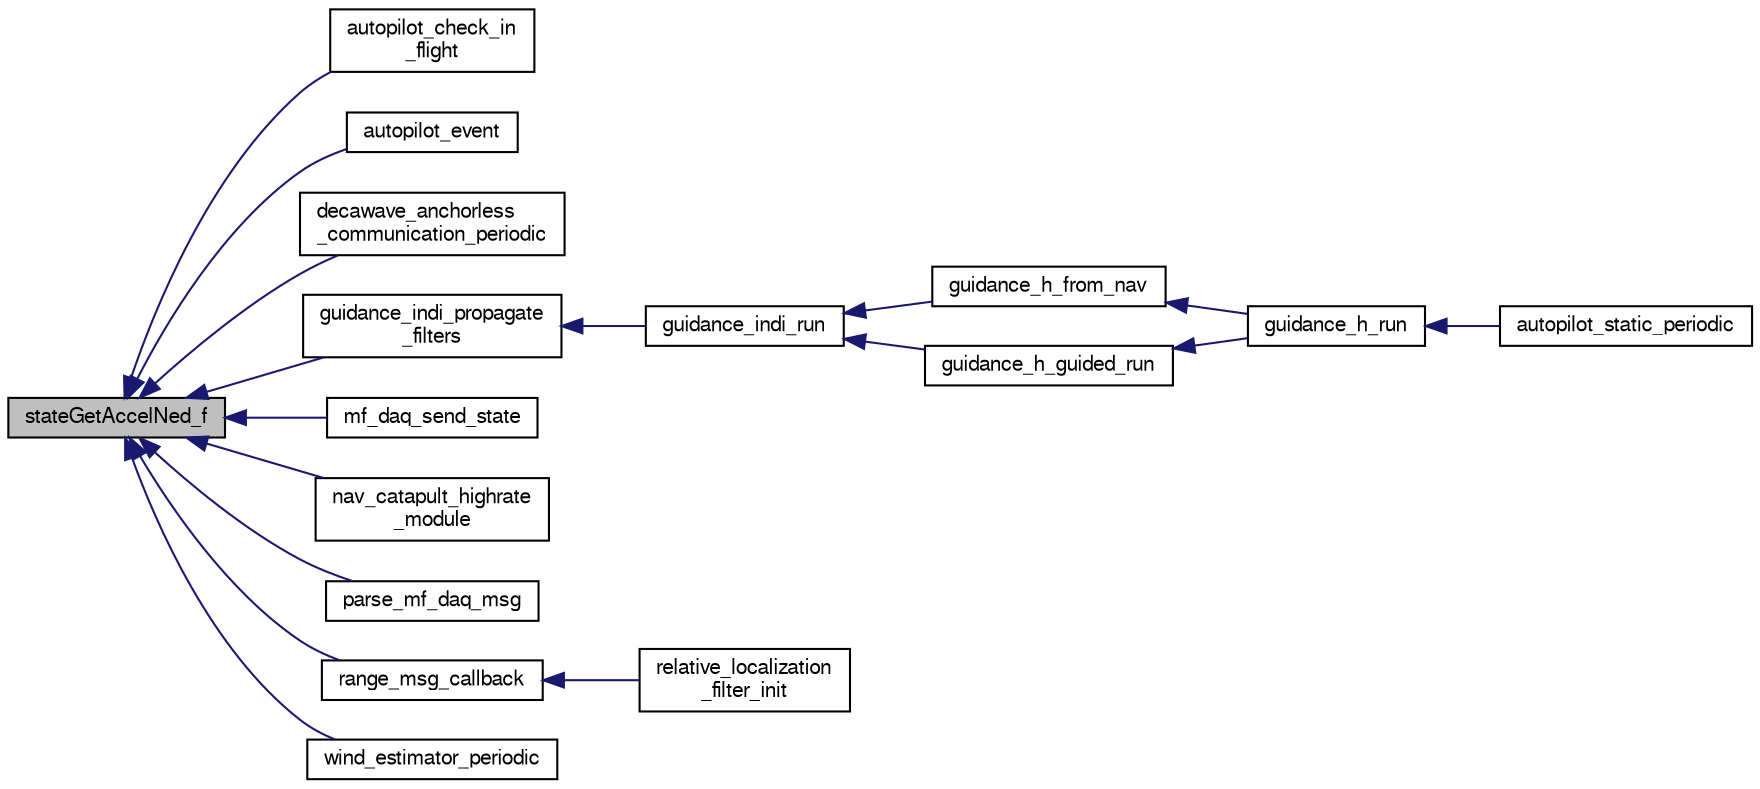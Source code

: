 digraph "stateGetAccelNed_f"
{
  edge [fontname="FreeSans",fontsize="10",labelfontname="FreeSans",labelfontsize="10"];
  node [fontname="FreeSans",fontsize="10",shape=record];
  rankdir="LR";
  Node1 [label="stateGetAccelNed_f",height=0.2,width=0.4,color="black", fillcolor="grey75", style="filled", fontcolor="black"];
  Node1 -> Node2 [dir="back",color="midnightblue",fontsize="10",style="solid",fontname="FreeSans"];
  Node2 [label="autopilot_check_in\l_flight",height=0.2,width=0.4,color="black", fillcolor="white", style="filled",URL="$rotorcraft_2autopilot__firmware_8c.html#a8a5717e6ffce00d9926abc6c56336852",tooltip="in flight check utility function "];
  Node1 -> Node3 [dir="back",color="midnightblue",fontsize="10",style="solid",fontname="FreeSans"];
  Node3 [label="autopilot_event",height=0.2,width=0.4,color="black", fillcolor="white", style="filled",URL="$rotorcraft_2autopilot__firmware_8c.html#a0af571252a9b9c534b5fe24a4ef4d20d",tooltip="autopilot event function "];
  Node1 -> Node4 [dir="back",color="midnightblue",fontsize="10",style="solid",fontname="FreeSans"];
  Node4 [label="decawave_anchorless\l_communication_periodic",height=0.2,width=0.4,color="black", fillcolor="white", style="filled",URL="$decawave__anchorless__communication_8h.html#a666f8ed1285e6941cc47eeef8857a2bd",tooltip="This function periodically sends state data over the serial (which is received by the arduino) ..."];
  Node1 -> Node5 [dir="back",color="midnightblue",fontsize="10",style="solid",fontname="FreeSans"];
  Node5 [label="guidance_indi_propagate\l_filters",height=0.2,width=0.4,color="black", fillcolor="white", style="filled",URL="$guidance__indi_8c.html#a777bf559723c4e1ba1e9ae8d51572fff",tooltip="Low pass the accelerometer measurements to remove noise from vibrations. "];
  Node5 -> Node6 [dir="back",color="midnightblue",fontsize="10",style="solid",fontname="FreeSans"];
  Node6 [label="guidance_indi_run",height=0.2,width=0.4,color="black", fillcolor="white", style="filled",URL="$guidance__indi__hybrid_8h.html#afa3b5095f6b5beadbb8662d3b3519bc9"];
  Node6 -> Node7 [dir="back",color="midnightblue",fontsize="10",style="solid",fontname="FreeSans"];
  Node7 [label="guidance_h_from_nav",height=0.2,width=0.4,color="black", fillcolor="white", style="filled",URL="$rotorcraft_2guidance_2guidance__h_8h.html#a609bdd40f9f6aeac4b4d493ffabd24d5",tooltip="Set horizontal guidance from NAV and run control loop. "];
  Node7 -> Node8 [dir="back",color="midnightblue",fontsize="10",style="solid",fontname="FreeSans"];
  Node8 [label="guidance_h_run",height=0.2,width=0.4,color="black", fillcolor="white", style="filled",URL="$rotorcraft_2guidance_2guidance__h_8h.html#afff2f6a359638c74d5d1051c3edfa554"];
  Node8 -> Node9 [dir="back",color="midnightblue",fontsize="10",style="solid",fontname="FreeSans"];
  Node9 [label="autopilot_static_periodic",height=0.2,width=0.4,color="black", fillcolor="white", style="filled",URL="$rotorcraft_2autopilot__static_8c.html#a81ff7c3a0611cb76bfbd35fc817070d6"];
  Node6 -> Node10 [dir="back",color="midnightblue",fontsize="10",style="solid",fontname="FreeSans"];
  Node10 [label="guidance_h_guided_run",height=0.2,width=0.4,color="black", fillcolor="white", style="filled",URL="$rotorcraft_2guidance_2guidance__h_8h.html#a60716914dafeccd7ab74967606ae4045",tooltip="Run GUIDED mode control. "];
  Node10 -> Node8 [dir="back",color="midnightblue",fontsize="10",style="solid",fontname="FreeSans"];
  Node1 -> Node11 [dir="back",color="midnightblue",fontsize="10",style="solid",fontname="FreeSans"];
  Node11 [label="mf_daq_send_state",height=0.2,width=0.4,color="black", fillcolor="white", style="filled",URL="$meteo__france__DAQ_8h.html#a428cd9287f9e24f69dd92d696e0a053a"];
  Node1 -> Node12 [dir="back",color="midnightblue",fontsize="10",style="solid",fontname="FreeSans"];
  Node12 [label="nav_catapult_highrate\l_module",height=0.2,width=0.4,color="black", fillcolor="white", style="filled",URL="$nav__catapult_8h.html#afc9cb27f8b568c7117d4fc7bfd09afbc"];
  Node1 -> Node13 [dir="back",color="midnightblue",fontsize="10",style="solid",fontname="FreeSans"];
  Node13 [label="parse_mf_daq_msg",height=0.2,width=0.4,color="black", fillcolor="white", style="filled",URL="$meteo__france__DAQ_8h.html#a5eac3ac3a7ca67f41b81350f2d0f7f0d"];
  Node1 -> Node14 [dir="back",color="midnightblue",fontsize="10",style="solid",fontname="FreeSans"];
  Node14 [label="range_msg_callback",height=0.2,width=0.4,color="black", fillcolor="white", style="filled",URL="$relative__localization__filter_8c.html#a9a5ee6ec3e44ff9f7cea260d969d6ddf"];
  Node14 -> Node15 [dir="back",color="midnightblue",fontsize="10",style="solid",fontname="FreeSans"];
  Node15 [label="relative_localization\l_filter_init",height=0.2,width=0.4,color="black", fillcolor="white", style="filled",URL="$relative__localization__filter_8h.html#a6da4d8bf05d9240f503606d63b6be761"];
  Node1 -> Node16 [dir="back",color="midnightblue",fontsize="10",style="solid",fontname="FreeSans"];
  Node16 [label="wind_estimator_periodic",height=0.2,width=0.4,color="black", fillcolor="white", style="filled",URL="$wind__estimator_8h.html#a0a4f52d63873704d3581f69f44d71751"];
}
